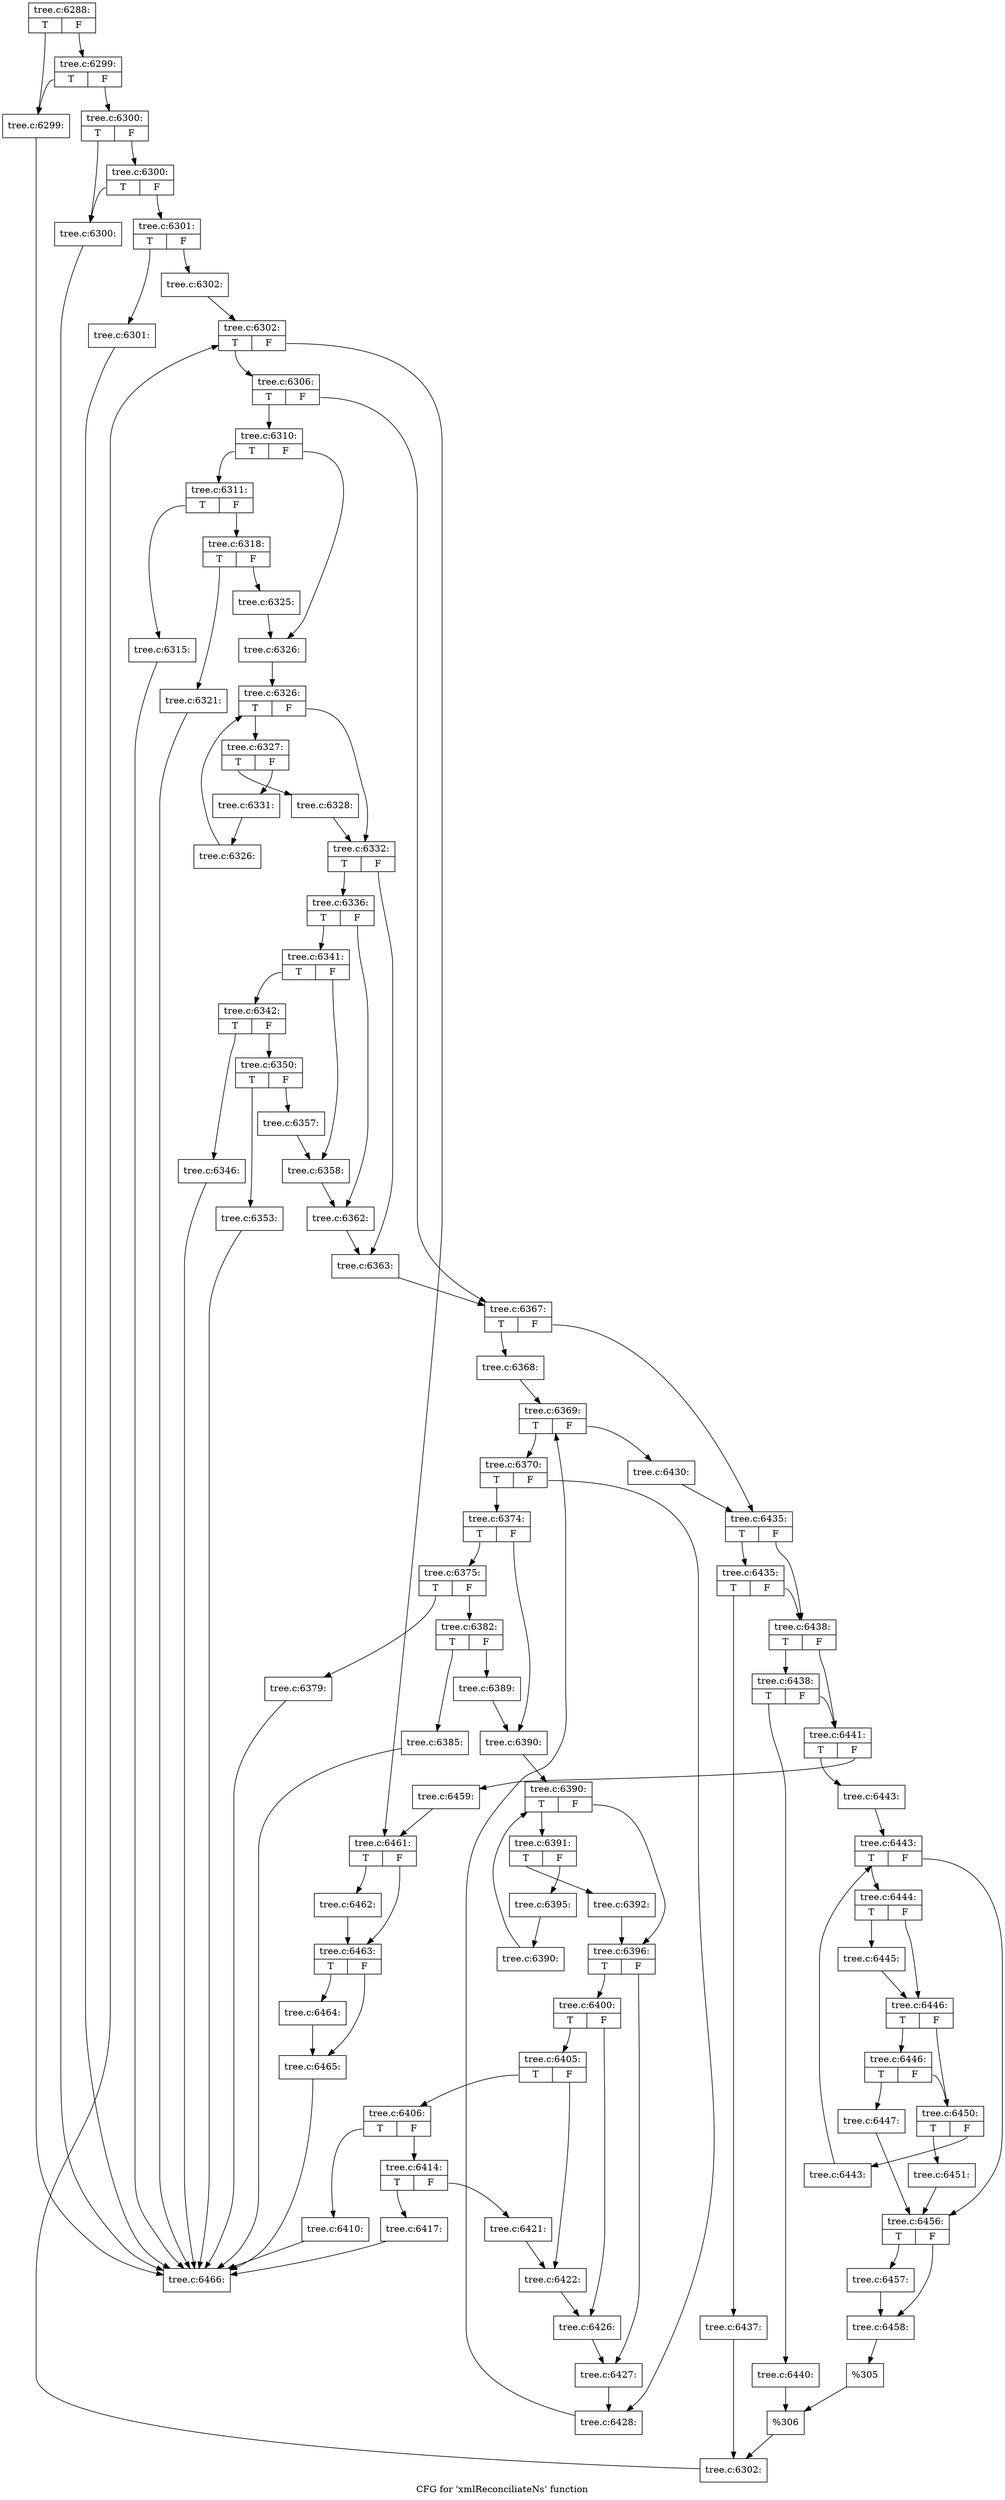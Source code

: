 digraph "CFG for 'xmlReconciliateNs' function" {
	label="CFG for 'xmlReconciliateNs' function";

	Node0x460a9b0 [shape=record,label="{tree.c:6288:|{<s0>T|<s1>F}}"];
	Node0x460a9b0:s0 -> Node0x460d060;
	Node0x460a9b0:s1 -> Node0x460d100;
	Node0x460d100 [shape=record,label="{tree.c:6299:|{<s0>T|<s1>F}}"];
	Node0x460d100:s0 -> Node0x460d060;
	Node0x460d100:s1 -> Node0x460d0b0;
	Node0x460d060 [shape=record,label="{tree.c:6299:}"];
	Node0x460d060 -> Node0x4271900;
	Node0x460d0b0 [shape=record,label="{tree.c:6300:|{<s0>T|<s1>F}}"];
	Node0x460d0b0:s0 -> Node0x460d950;
	Node0x460d0b0:s1 -> Node0x460d9f0;
	Node0x460d9f0 [shape=record,label="{tree.c:6300:|{<s0>T|<s1>F}}"];
	Node0x460d9f0:s0 -> Node0x460d950;
	Node0x460d9f0:s1 -> Node0x460d9a0;
	Node0x460d950 [shape=record,label="{tree.c:6300:}"];
	Node0x460d950 -> Node0x4271900;
	Node0x460d9a0 [shape=record,label="{tree.c:6301:|{<s0>T|<s1>F}}"];
	Node0x460d9a0:s0 -> Node0x460e240;
	Node0x460d9a0:s1 -> Node0x460e290;
	Node0x460e240 [shape=record,label="{tree.c:6301:}"];
	Node0x460e240 -> Node0x4271900;
	Node0x460e290 [shape=record,label="{tree.c:6302:}"];
	Node0x460e290 -> Node0x460e870;
	Node0x460e870 [shape=record,label="{tree.c:6302:|{<s0>T|<s1>F}}"];
	Node0x460e870:s0 -> Node0x460ec60;
	Node0x460e870:s1 -> Node0x460ea90;
	Node0x460ec60 [shape=record,label="{tree.c:6306:|{<s0>T|<s1>F}}"];
	Node0x460ec60:s0 -> Node0x460ee20;
	Node0x460ec60:s1 -> Node0x460ee70;
	Node0x460ee20 [shape=record,label="{tree.c:6310:|{<s0>T|<s1>F}}"];
	Node0x460ee20:s0 -> Node0x460f280;
	Node0x460ee20:s1 -> Node0x460f2d0;
	Node0x460f280 [shape=record,label="{tree.c:6311:|{<s0>T|<s1>F}}"];
	Node0x460f280:s0 -> Node0x460fb40;
	Node0x460f280:s1 -> Node0x460fb90;
	Node0x460fb40 [shape=record,label="{tree.c:6315:}"];
	Node0x460fb40 -> Node0x4271900;
	Node0x460fb90 [shape=record,label="{tree.c:6318:|{<s0>T|<s1>F}}"];
	Node0x460fb90:s0 -> Node0x46107e0;
	Node0x460fb90:s1 -> Node0x4610830;
	Node0x46107e0 [shape=record,label="{tree.c:6321:}"];
	Node0x46107e0 -> Node0x4271900;
	Node0x4610830 [shape=record,label="{tree.c:6325:}"];
	Node0x4610830 -> Node0x460f2d0;
	Node0x460f2d0 [shape=record,label="{tree.c:6326:}"];
	Node0x460f2d0 -> Node0x46112e0;
	Node0x46112e0 [shape=record,label="{tree.c:6326:|{<s0>T|<s1>F}}"];
	Node0x46112e0:s0 -> Node0x46115c0;
	Node0x46112e0:s1 -> Node0x4611140;
	Node0x46115c0 [shape=record,label="{tree.c:6327:|{<s0>T|<s1>F}}"];
	Node0x46115c0:s0 -> Node0x4611960;
	Node0x46115c0:s1 -> Node0x46119b0;
	Node0x4611960 [shape=record,label="{tree.c:6328:}"];
	Node0x4611960 -> Node0x4611140;
	Node0x46119b0 [shape=record,label="{tree.c:6331:}"];
	Node0x46119b0 -> Node0x4611530;
	Node0x4611530 [shape=record,label="{tree.c:6326:}"];
	Node0x4611530 -> Node0x46112e0;
	Node0x4611140 [shape=record,label="{tree.c:6332:|{<s0>T|<s1>F}}"];
	Node0x4611140:s0 -> Node0x4612850;
	Node0x4611140:s1 -> Node0x46128a0;
	Node0x4612850 [shape=record,label="{tree.c:6336:|{<s0>T|<s1>F}}"];
	Node0x4612850:s0 -> Node0x4613570;
	Node0x4612850:s1 -> Node0x46138a0;
	Node0x4613570 [shape=record,label="{tree.c:6341:|{<s0>T|<s1>F}}"];
	Node0x4613570:s0 -> Node0x4613850;
	Node0x4613570:s1 -> Node0x4613d00;
	Node0x4613850 [shape=record,label="{tree.c:6342:|{<s0>T|<s1>F}}"];
	Node0x4613850:s0 -> Node0x4614610;
	Node0x4613850:s1 -> Node0x4614660;
	Node0x4614610 [shape=record,label="{tree.c:6346:}"];
	Node0x4614610 -> Node0x4271900;
	Node0x4614660 [shape=record,label="{tree.c:6350:|{<s0>T|<s1>F}}"];
	Node0x4614660:s0 -> Node0x46153d0;
	Node0x4614660:s1 -> Node0x4615420;
	Node0x46153d0 [shape=record,label="{tree.c:6353:}"];
	Node0x46153d0 -> Node0x4271900;
	Node0x4615420 [shape=record,label="{tree.c:6357:}"];
	Node0x4615420 -> Node0x4613d00;
	Node0x4613d00 [shape=record,label="{tree.c:6358:}"];
	Node0x4613d00 -> Node0x46138a0;
	Node0x46138a0 [shape=record,label="{tree.c:6362:}"];
	Node0x46138a0 -> Node0x46128a0;
	Node0x46128a0 [shape=record,label="{tree.c:6363:}"];
	Node0x46128a0 -> Node0x460ee70;
	Node0x460ee70 [shape=record,label="{tree.c:6367:|{<s0>T|<s1>F}}"];
	Node0x460ee70:s0 -> Node0x4616b90;
	Node0x460ee70:s1 -> Node0x4616be0;
	Node0x4616b90 [shape=record,label="{tree.c:6368:}"];
	Node0x4616b90 -> Node0x4617260;
	Node0x4617260 [shape=record,label="{tree.c:6369:|{<s0>T|<s1>F}}"];
	Node0x4617260:s0 -> Node0x438cef0;
	Node0x4617260:s1 -> Node0x4613660;
	Node0x438cef0 [shape=record,label="{tree.c:6370:|{<s0>T|<s1>F}}"];
	Node0x438cef0:s0 -> Node0x438d030;
	Node0x438cef0:s1 -> Node0x438d080;
	Node0x438d030 [shape=record,label="{tree.c:6374:|{<s0>T|<s1>F}}"];
	Node0x438d030:s0 -> Node0x4617930;
	Node0x438d030:s1 -> Node0x4617980;
	Node0x4617930 [shape=record,label="{tree.c:6375:|{<s0>T|<s1>F}}"];
	Node0x4617930:s0 -> Node0x46181f0;
	Node0x4617930:s1 -> Node0x4618240;
	Node0x46181f0 [shape=record,label="{tree.c:6379:}"];
	Node0x46181f0 -> Node0x4271900;
	Node0x4618240 [shape=record,label="{tree.c:6382:|{<s0>T|<s1>F}}"];
	Node0x4618240:s0 -> Node0x4618d20;
	Node0x4618240:s1 -> Node0x4618d70;
	Node0x4618d20 [shape=record,label="{tree.c:6385:}"];
	Node0x4618d20 -> Node0x4271900;
	Node0x4618d70 [shape=record,label="{tree.c:6389:}"];
	Node0x4618d70 -> Node0x4617980;
	Node0x4617980 [shape=record,label="{tree.c:6390:}"];
	Node0x4617980 -> Node0x4619820;
	Node0x4619820 [shape=record,label="{tree.c:6390:|{<s0>T|<s1>F}}"];
	Node0x4619820:s0 -> Node0x4619b00;
	Node0x4619820:s1 -> Node0x4619680;
	Node0x4619b00 [shape=record,label="{tree.c:6391:|{<s0>T|<s1>F}}"];
	Node0x4619b00:s0 -> Node0x4619ea0;
	Node0x4619b00:s1 -> Node0x4619ef0;
	Node0x4619ea0 [shape=record,label="{tree.c:6392:}"];
	Node0x4619ea0 -> Node0x4619680;
	Node0x4619ef0 [shape=record,label="{tree.c:6395:}"];
	Node0x4619ef0 -> Node0x4619a70;
	Node0x4619a70 [shape=record,label="{tree.c:6390:}"];
	Node0x4619a70 -> Node0x4619820;
	Node0x4619680 [shape=record,label="{tree.c:6396:|{<s0>T|<s1>F}}"];
	Node0x4619680:s0 -> Node0x461ad90;
	Node0x4619680:s1 -> Node0x461ade0;
	Node0x461ad90 [shape=record,label="{tree.c:6400:|{<s0>T|<s1>F}}"];
	Node0x461ad90:s0 -> Node0x461b650;
	Node0x461ad90:s1 -> Node0x461b6a0;
	Node0x461b650 [shape=record,label="{tree.c:6405:|{<s0>T|<s1>F}}"];
	Node0x461b650:s0 -> Node0x461ba60;
	Node0x461b650:s1 -> Node0x461bab0;
	Node0x461ba60 [shape=record,label="{tree.c:6406:|{<s0>T|<s1>F}}"];
	Node0x461ba60:s0 -> Node0x461c560;
	Node0x461ba60:s1 -> Node0x461c5b0;
	Node0x461c560 [shape=record,label="{tree.c:6410:}"];
	Node0x461c560 -> Node0x4271900;
	Node0x461c5b0 [shape=record,label="{tree.c:6414:|{<s0>T|<s1>F}}"];
	Node0x461c5b0:s0 -> Node0x461d3a0;
	Node0x461c5b0:s1 -> Node0x461d3f0;
	Node0x461d3a0 [shape=record,label="{tree.c:6417:}"];
	Node0x461d3a0 -> Node0x4271900;
	Node0x461d3f0 [shape=record,label="{tree.c:6421:}"];
	Node0x461d3f0 -> Node0x461bab0;
	Node0x461bab0 [shape=record,label="{tree.c:6422:}"];
	Node0x461bab0 -> Node0x461b6a0;
	Node0x461b6a0 [shape=record,label="{tree.c:6426:}"];
	Node0x461b6a0 -> Node0x461ade0;
	Node0x461ade0 [shape=record,label="{tree.c:6427:}"];
	Node0x461ade0 -> Node0x438d080;
	Node0x438d080 [shape=record,label="{tree.c:6428:}"];
	Node0x438d080 -> Node0x4617260;
	Node0x4613660 [shape=record,label="{tree.c:6430:}"];
	Node0x4613660 -> Node0x4616be0;
	Node0x4616be0 [shape=record,label="{tree.c:6435:|{<s0>T|<s1>F}}"];
	Node0x4616be0:s0 -> Node0x461f0f0;
	Node0x4616be0:s1 -> Node0x461f0a0;
	Node0x461f0f0 [shape=record,label="{tree.c:6435:|{<s0>T|<s1>F}}"];
	Node0x461f0f0:s0 -> Node0x461f000;
	Node0x461f0f0:s1 -> Node0x461f0a0;
	Node0x461f000 [shape=record,label="{tree.c:6437:}"];
	Node0x461f000 -> Node0x461f050;
	Node0x461f0a0 [shape=record,label="{tree.c:6438:|{<s0>T|<s1>F}}"];
	Node0x461f0a0:s0 -> Node0x461fd30;
	Node0x461f0a0:s1 -> Node0x461fce0;
	Node0x461fd30 [shape=record,label="{tree.c:6438:|{<s0>T|<s1>F}}"];
	Node0x461fd30:s0 -> Node0x461fc40;
	Node0x461fd30:s1 -> Node0x461fce0;
	Node0x461fc40 [shape=record,label="{tree.c:6440:}"];
	Node0x461fc40 -> Node0x461fc90;
	Node0x461fce0 [shape=record,label="{tree.c:6441:|{<s0>T|<s1>F}}"];
	Node0x461fce0:s0 -> Node0x46207b0;
	Node0x461fce0:s1 -> Node0x4620850;
	Node0x46207b0 [shape=record,label="{tree.c:6443:}"];
	Node0x46207b0 -> Node0x4620c00;
	Node0x4620c00 [shape=record,label="{tree.c:6443:|{<s0>T|<s1>F}}"];
	Node0x4620c00:s0 -> Node0x4620fc0;
	Node0x4620c00:s1 -> Node0x4620dc0;
	Node0x4620fc0 [shape=record,label="{tree.c:6444:|{<s0>T|<s1>F}}"];
	Node0x4620fc0:s0 -> Node0x46211b0;
	Node0x4620fc0:s1 -> Node0x4621200;
	Node0x46211b0 [shape=record,label="{tree.c:6445:}"];
	Node0x46211b0 -> Node0x4621200;
	Node0x4621200 [shape=record,label="{tree.c:6446:|{<s0>T|<s1>F}}"];
	Node0x4621200:s0 -> Node0x4621910;
	Node0x4621200:s1 -> Node0x46218c0;
	Node0x4621910 [shape=record,label="{tree.c:6446:|{<s0>T|<s1>F}}"];
	Node0x4621910:s0 -> Node0x4621870;
	Node0x4621910:s1 -> Node0x46218c0;
	Node0x4621870 [shape=record,label="{tree.c:6447:}"];
	Node0x4621870 -> Node0x4620dc0;
	Node0x46218c0 [shape=record,label="{tree.c:6450:|{<s0>T|<s1>F}}"];
	Node0x46218c0:s0 -> Node0x4622420;
	Node0x46218c0:s1 -> Node0x4622470;
	Node0x4622420 [shape=record,label="{tree.c:6451:}"];
	Node0x4622420 -> Node0x4620dc0;
	Node0x4622470 [shape=record,label="{tree.c:6443:}"];
	Node0x4622470 -> Node0x4620c00;
	Node0x4620dc0 [shape=record,label="{tree.c:6456:|{<s0>T|<s1>F}}"];
	Node0x4620dc0:s0 -> Node0x4622bc0;
	Node0x4620dc0:s1 -> Node0x4622c10;
	Node0x4622bc0 [shape=record,label="{tree.c:6457:}"];
	Node0x4622bc0 -> Node0x4622c10;
	Node0x4622c10 [shape=record,label="{tree.c:6458:}"];
	Node0x4622c10 -> Node0x4620800;
	Node0x4620850 [shape=record,label="{tree.c:6459:}"];
	Node0x4620850 -> Node0x460ea90;
	Node0x4620800 [shape=record,label="{%305}"];
	Node0x4620800 -> Node0x461fc90;
	Node0x461fc90 [shape=record,label="{%306}"];
	Node0x461fc90 -> Node0x461f050;
	Node0x461f050 [shape=record,label="{tree.c:6302:}"];
	Node0x461f050 -> Node0x460e870;
	Node0x460ea90 [shape=record,label="{tree.c:6461:|{<s0>T|<s1>F}}"];
	Node0x460ea90:s0 -> Node0x4623490;
	Node0x460ea90:s1 -> Node0x46234e0;
	Node0x4623490 [shape=record,label="{tree.c:6462:}"];
	Node0x4623490 -> Node0x46234e0;
	Node0x46234e0 [shape=record,label="{tree.c:6463:|{<s0>T|<s1>F}}"];
	Node0x46234e0:s0 -> Node0x4623a70;
	Node0x46234e0:s1 -> Node0x4623ac0;
	Node0x4623a70 [shape=record,label="{tree.c:6464:}"];
	Node0x4623a70 -> Node0x4623ac0;
	Node0x4623ac0 [shape=record,label="{tree.c:6465:}"];
	Node0x4623ac0 -> Node0x4271900;
	Node0x4271900 [shape=record,label="{tree.c:6466:}"];
}
